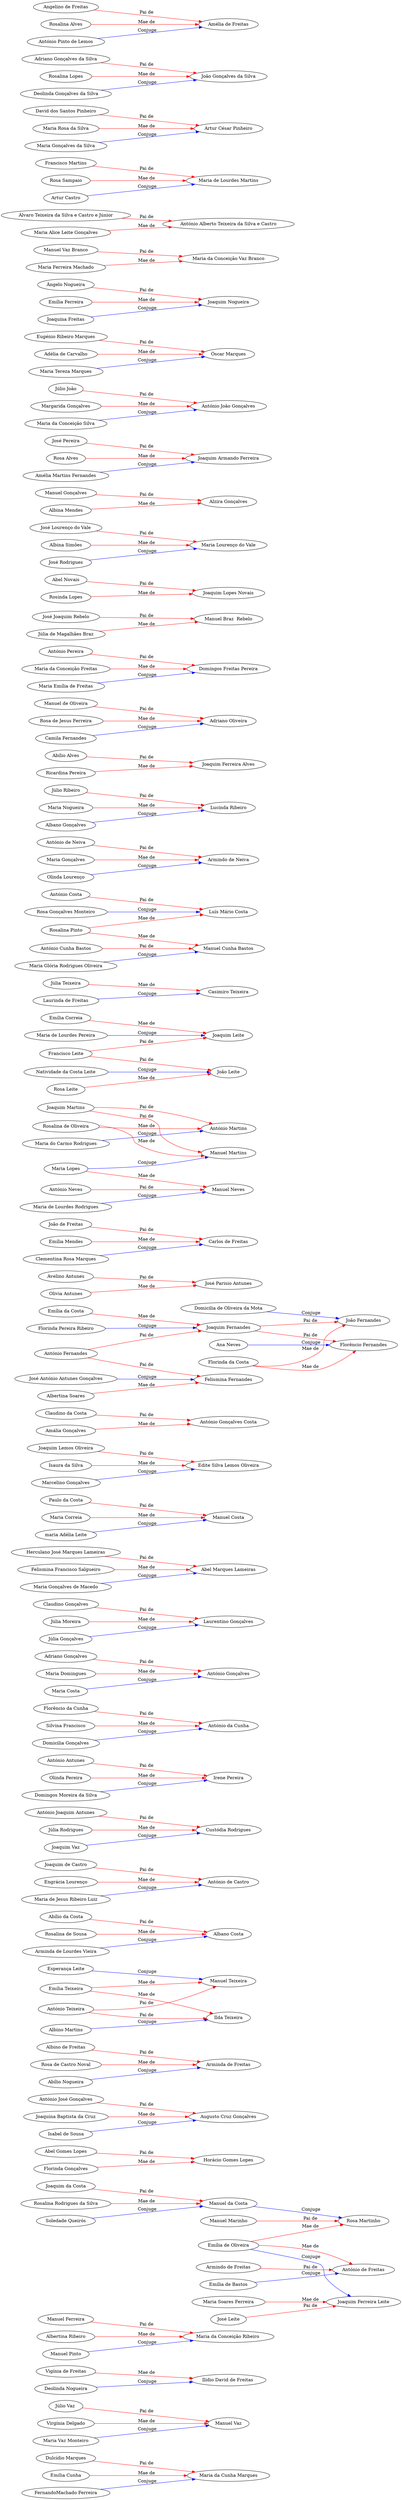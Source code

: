 digraph{
rankdir=LR;
"Dulcídio Marques" -> "Maria da Cunha Marques"[color=red,label=" Pai de "];
"Emília Cunha" -> "Maria da Cunha Marques"[color=red,label=" Mae de "];
"FernandoMachado Ferreira" -> "Maria da Cunha Marques"[color=blue,label=" Conjuge"];
"Júlio Vaz " -> "Manuel Vaz"[color=red,label=" Pai de "];
"Virgínia Delgado" -> "Manuel Vaz"[color=red,label=" Mae de "];
"Maria Vaz Monteiro" -> "Manuel Vaz"[color=blue,label=" Conjuge"];
"Vigínia de Freitas" -> "Ilídio David de Freitas "[color=red,label=" Mae de "];
"Deolinda Nogueira" -> "Ilídio David de Freitas "[color=blue,label=" Conjuge"];
"Manuel Ferreira" -> "Maria da Conceição Ribeiro "[color=red,label=" Pai de "];
"Albertina Ribeiro" -> "Maria da Conceição Ribeiro "[color=red,label=" Mae de "];
"Manuel Pinto" -> "Maria da Conceição Ribeiro "[color=blue,label=" Conjuge"];
"Joaquim da Costa" -> "Manuel da Costa"[color=red,label=" Pai de "];
"Rosalina Rodrigues da Silva" -> "Manuel da Costa"[color=red,label=" Mae de "];
"Soledade Queirós" -> "Manuel da Costa"[color=blue,label=" Conjuge"];
"Abel Gomes Lopes" -> "Horácio Gomes Lopes"[color=red,label=" Pai de "];
"Florinda Gonçalves" -> "Horácio Gomes Lopes"[color=red,label=" Mae de "];
"Armindo de Freitas" -> "António de Freitas"[color=red,label=" Pai de "];
"Emília de Oliveira" -> "António de Freitas"[color=red,label=" Mae de "];
"Emília de Bastos" -> "António de Freitas"[color=blue,label=" Conjuge"];
"António José Gonçalves" -> "Augusto Cruz Gonçalves"[color=red,label=" Pai de "];
"Joaquina Baptista da Cruz" -> "Augusto Cruz Gonçalves"[color=red,label=" Mae de "];
"Isabel de Sousa" -> "Augusto Cruz Gonçalves"[color=blue,label=" Conjuge"];
"Albino de Freitas" -> "Arminda de Freitas"[color=red,label=" Pai de "];
"Rosa de Castro Noval" -> "Arminda de Freitas"[color=red,label=" Mae de "];
"Abílio Nogueira" -> "Arminda de Freitas"[color=blue,label=" Conjuge"];
"António Teixeira" -> "Ilda Teixeira"[color=red,label=" Pai de "];
"Emília Teixeira" -> "Ilda Teixeira"[color=red,label=" Mae de "];
"Albino Martins" -> "Ilda Teixeira"[color=blue,label=" Conjuge"];
"Abílio da Costa" -> "Albano Costa"[color=red,label=" Pai de "];
"Rosalina de Sousa" -> "Albano Costa"[color=red,label=" Mae de "];
"Arminda de Lourdes Vieira" -> "Albano Costa"[color=blue,label=" Conjuge"];
"Joaquim de Castro" -> "António de Castro"[color=red,label=" Pai de "];
"Engrácia Lourenço" -> "António de Castro"[color=red,label=" Mae de "];
"Maria de Jesus Ribeiro Luiz" -> "António de Castro"[color=blue,label=" Conjuge"];
"António Joaquim Antunes" -> "Custódia Rodrigues"[color=red,label=" Pai de "];
"Júlia Rodrigues" -> "Custódia Rodrigues"[color=red,label=" Mae de "];
"Joaquim Vaz" -> "Custódia Rodrigues"[color=blue,label=" Conjuge"];
"António Antunes" -> "Irene Pereira"[color=red,label=" Pai de "];
"Olinda Pereira" -> "Irene Pereira"[color=red,label=" Mae de "];
"Domingos Moreira da Silva" -> "Irene Pereira"[color=blue,label=" Conjuge"];
"Florêncio da Cunha" -> "António da Cunha"[color=red,label=" Pai de "];
"Silvina Francisco" -> "António da Cunha"[color=red,label=" Mae de "];
"Domicilia Gonçalves" -> "António da Cunha"[color=blue,label=" Conjuge"];
"Adriano Gonçalves" -> "António Gonçalves"[color=red,label=" Pai de "];
"Maria Domingues" -> "António Gonçalves"[color=red,label=" Mae de "];
"Maria Costa" -> "António Gonçalves"[color=blue,label=" Conjuge"];
"Claudino Gonçalves" -> "Laurentino Gonçalves"[color=red,label=" Pai de "];
"Júlia Moreira" -> "Laurentino Gonçalves"[color=red,label=" Mae de "];
"Júlia Gonçalves" -> "Laurentino Gonçalves"[color=blue,label=" Conjuge"];
"Herculano José Marques Lameiras" -> "Abel Marques Lameiras"[color=red,label=" Pai de "];
"Felismina Francisco Salgueiro" -> "Abel Marques Lameiras"[color=red,label=" Mae de "];
"Maria Gonçalves de Macedo" -> "Abel Marques Lameiras"[color=blue,label=" Conjuge"];
"Paulo da Costa" -> "Manuel Costa"[color=red,label=" Pai de "];
"Maria Correia" -> "Manuel Costa"[color=red,label=" Mae de "];
"maria Adélia Leite" -> "Manuel Costa"[color=blue,label=" Conjuge"];
"António Teixeira" -> "Manuel Teixeira"[color=red,label=" Pai de "];
"Emília Teixeira" -> "Manuel Teixeira"[color=red,label=" Mae de "];
"Esperança Leite" -> "Manuel Teixeira"[color=blue,label=" Conjuge"];
"Joaquim Lemos Oliveira" -> "Edite Silva Lemos Oliveira"[color=red,label=" Pai de "];
"Isaura da Silva" -> "Edite Silva Lemos Oliveira"[color=red,label=" Mae de "];
"Marcelino Gonçalves" -> "Edite Silva Lemos Oliveira"[color=blue,label=" Conjuge"];
"Claudino da Costa" -> "António Gonçalves Costa"[color=red,label=" Pai de "];
"Amália Gonçalves" -> "António Gonçalves Costa"[color=red,label=" Mae de "];
"José Leite" -> "Joaquim Ferreira Leite"[color=red,label=" Pai de "];
"Maria Soares Ferreira" -> "Joaquim Ferreira Leite"[color=red,label=" Mae de "];
"Emília de Oliveira" -> "Joaquim Ferreira Leite"[color=blue,label=" Conjuge"];
"Joaquim Fernandes" -> "Florêncio Fernandes"[color=red,label=" Pai de "];
"Florinda da Costa" -> "Florêncio Fernandes"[color=red,label=" Mae de "];
"Ana Neves" -> "Florêncio Fernandes"[color=blue,label=" Conjuge"];
"Avelino Antunes" -> "José Parisio Antunes"[color=red,label=" Pai de "];
"Olivia Antunes" -> "José Parisio Antunes"[color=red,label=" Mae de "];
"João de Freitas" -> "Carlos de Freitas"[color=red,label=" Pai de "];
"Emília Mendes" -> "Carlos de Freitas"[color=red,label=" Mae de "];
"Clementina Rosa Marques" -> "Carlos de Freitas"[color=blue,label=" Conjuge"];
"Joaquim Martins" -> "António Martins"[color=red,label=" Pai de "];
"Rosalina de Oliveira" -> "António Martins"[color=red,label=" Mae de "];
"Maria do Carmo Rodrigues" -> "António Martins"[color=blue,label=" Conjuge"];
"Joaquim Martins" -> "Manuel Martins"[color=red,label=" Pai de "];
"Rosalina de Oliveira" -> "Manuel Martins"[color=red,label=" Mae de "];
"Maria Lopes" -> "Manuel Martins"[color=blue,label=" Conjuge"];
"Francisco Leite" -> "Joaquim Leite"[color=red,label=" Pai de "];
"Emília Correia" -> "Joaquim Leite"[color=red,label=" Mae de "];
"Maria de Lourdes Pereira" -> "Joaquim Leite"[color=blue,label=" Conjuge"];
"Manuel Marinho" -> "Rosa Martinho"[color=red,label=" Pai de "];
"Emília de Oliveira" -> "Rosa Martinho"[color=red,label=" Mae de "];
"Manuel da Costa" -> "Rosa Martinho"[color=blue,label=" Conjuge"];
"Júlia Teixeira" -> "Casimiro Teixeira"[color=red,label=" Mae de "];
"Laurinda de Freitas" -> "Casimiro Teixeira"[color=blue,label=" Conjuge"];
"António Fernandes" -> "Joaquim Fernandes"[color=red,label=" Pai de "];
"Emília da Costa" -> "Joaquim Fernandes"[color=red,label=" Mae de "];
"Florinda Pereira Ribeiro" -> "Joaquim Fernandes"[color=blue,label=" Conjuge"];
"António Costa" -> "Luís Mário Costa"[color=red,label=" Pai de "];
"Rosalina Pinto" -> "Luís Mário Costa"[color=red,label=" Mae de "];
"Rosa Gonçalves Monteiro" -> "Luís Mário Costa"[color=blue,label=" Conjuge"];
"António de Neiva" -> "Armindo de Neiva"[color=red,label=" Pai de "];
"Maria Gonçalves" -> "Armindo de Neiva"[color=red,label=" Mae de "];
"Olinda Lourenço" -> "Armindo de Neiva"[color=blue,label=" Conjuge"];
"Júlio Ribeiro" -> "Lucinda Ribeiro"[color=red,label=" Pai de "];
"Maria Nogueira" -> "Lucinda Ribeiro"[color=red,label=" Mae de "];
"Albano Gonçalves" -> "Lucinda Ribeiro"[color=blue,label=" Conjuge"];
"Abílio Alves" -> "Joaquim Ferreira Alves"[color=red,label=" Pai de "];
"Ricardina Pereira" -> "Joaquim Ferreira Alves"[color=red,label=" Mae de "];
"Manuel de Oliveira" -> "Adriano Oliveira"[color=red,label=" Pai de "];
"Rosa de Jesus Ferreira" -> "Adriano Oliveira"[color=red,label=" Mae de "];
"Camila Fernandes" -> "Adriano Oliveira"[color=blue,label=" Conjuge"];
"António Pereira" -> "Domingos Freitas Pereira"[color=red,label=" Pai de "];
"Maria da Conceição Freitas" -> "Domingos Freitas Pereira"[color=red,label=" Mae de "];
"Maria Emília de Freitas" -> "Domingos Freitas Pereira"[color=blue,label=" Conjuge"];
"José Joaquim Rebelo" -> "Manuel Braz  Rebelo"[color=red,label=" Pai de "];
"Júlia de Magalhães Braz" -> "Manuel Braz  Rebelo"[color=red,label=" Mae de "];
"Abel Novais" -> "Joaquim Lopes Novais"[color=red,label=" Pai de "];
"Rosinda Lopes" -> "Joaquim Lopes Novais"[color=red,label=" Mae de "];
"Joaquim Fernandes" -> "João Fernandes"[color=red,label=" Pai de "];
"Florinda da Costa" -> "João Fernandes"[color=red,label=" Mae de "];
"Domicilia de Oliveira da Mota" -> "João Fernandes"[color=blue,label=" Conjuge"];
"António Neves" -> "Manuel Neves"[color=red,label=" Pai de "];
"Maria Lopes" -> "Manuel Neves"[color=red,label=" Mae de "];
"Maria de Lourdes Rodrigues" -> "Manuel Neves"[color=blue,label=" Conjuge"];
"José Lourenço do Vale" -> "Maria Lourenço do Vale"[color=red,label=" Pai de "];
"Albina Simões" -> "Maria Lourenço do Vale"[color=red,label=" Mae de "];
"José Rodrigues" -> "Maria Lourenço do Vale"[color=blue,label=" Conjuge"];
"António Cunha Bastos" -> "Manuel Cunha Bastos"[color=red,label=" Pai de "];
"Rosalina Pinto" -> "Manuel Cunha Bastos"[color=red,label=" Mae de "];
"Maria Glória Rodrigues Oliveira" -> "Manuel Cunha Bastos"[color=blue,label=" Conjuge"];
"Manuel Gonçalves" -> "Alzira Gonçalves"[color=red,label=" Pai de "];
"Albina Mendes" -> "Alzira Gonçalves"[color=red,label=" Mae de "];
"José Pereira" -> "Joaquim Armando Ferreira"[color=red,label=" Pai de "];
"Rosa Alves" -> "Joaquim Armando Ferreira"[color=red,label=" Mae de "];
"Amélia Martins Fernandes" -> "Joaquim Armando Ferreira"[color=blue,label=" Conjuge"];
"Júlio João" -> "António João Gonçalves"[color=red,label=" Pai de "];
"Margarida Gonçalves" -> "António João Gonçalves"[color=red,label=" Mae de "];
"Maria da Conceição Silva" -> "António João Gonçalves"[color=blue,label=" Conjuge"];
"Eugénio Ribeiro Marques" -> "Óscar Marques"[color=red,label=" Pai de "];
"Adélia de Carvalho" -> "Óscar Marques"[color=red,label=" Mae de "];
"Maria Tereza Marques" -> "Óscar Marques"[color=blue,label=" Conjuge"];
"António Fernandes" -> "Felismina Fernandes"[color=red,label=" Pai de "];
"Albertina Soares" -> "Felismina Fernandes"[color=red,label=" Mae de "];
"José António Antunes Gonçalves" -> "Felismina Fernandes"[color=blue,label=" Conjuge"];
"Ângelo Nogueira" -> "Joaquim Nogueira"[color=red,label=" Pai de "];
"Emília Ferreira" -> "Joaquim Nogueira"[color=red,label=" Mae de "];
"Joaquina Freitas" -> "Joaquim Nogueira"[color=blue,label=" Conjuge"];
"Manuel Vaz Branco" -> "Maria da Conceição Vaz Branco"[color=red,label=" Pai de "];
"Maria Ferreira Machado" -> "Maria da Conceição Vaz Branco"[color=red,label=" Mae de "];
"Francisco Leite" -> "João Leite"[color=red,label=" Pai de "];
"Rosa Leite" -> "João Leite"[color=red,label=" Mae de "];
"Natividade da Costa Leite" -> "João Leite"[color=blue,label=" Conjuge"];
"Álvaro Teixeira da Silva e Castro e Júnior" -> "António Alberto Teixeira da Silva e Castro"[color=red,label=" Pai de "];
"Maria Alice Leite Gonçalves" -> "António Alberto Teixeira da Silva e Castro"[color=red,label=" Mae de "];
"Francisco Martins" -> "Maria de Lourdes Martins"[color=red,label=" Pai de "];
"Rosa Sampaio" -> "Maria de Lourdes Martins"[color=red,label=" Mae de "];
"Artur Castro" -> "Maria de Lourdes Martins"[color=blue,label=" Conjuge"];
"David dos Santos Pinheiro" -> "Artur César Pinheiro"[color=red,label=" Pai de "];
"Maria Rosa da Silva" -> "Artur César Pinheiro"[color=red,label=" Mae de "];
"Maria Gonçalves da Silva" -> "Artur César Pinheiro"[color=blue,label=" Conjuge"];
"Adriano Gonçalves da Silva" -> "João Gonçalves da Silva"[color=red,label=" Pai de "];
"Rosalina Lopes" -> "João Gonçalves da Silva"[color=red,label=" Mae de "];
"Deolinda Gonçalves da Silva" -> "João Gonçalves da Silva"[color=blue,label=" Conjuge"];
"Angelino de Freitas" -> "Amélia de Freitas"[color=red,label=" Pai de "];
"Rosalina Alves" -> "Amélia de Freitas"[color=red,label=" Mae de "];
"António Pinto de Lemos" -> "Amélia de Freitas"[color=blue,label=" Conjuge"];
}
